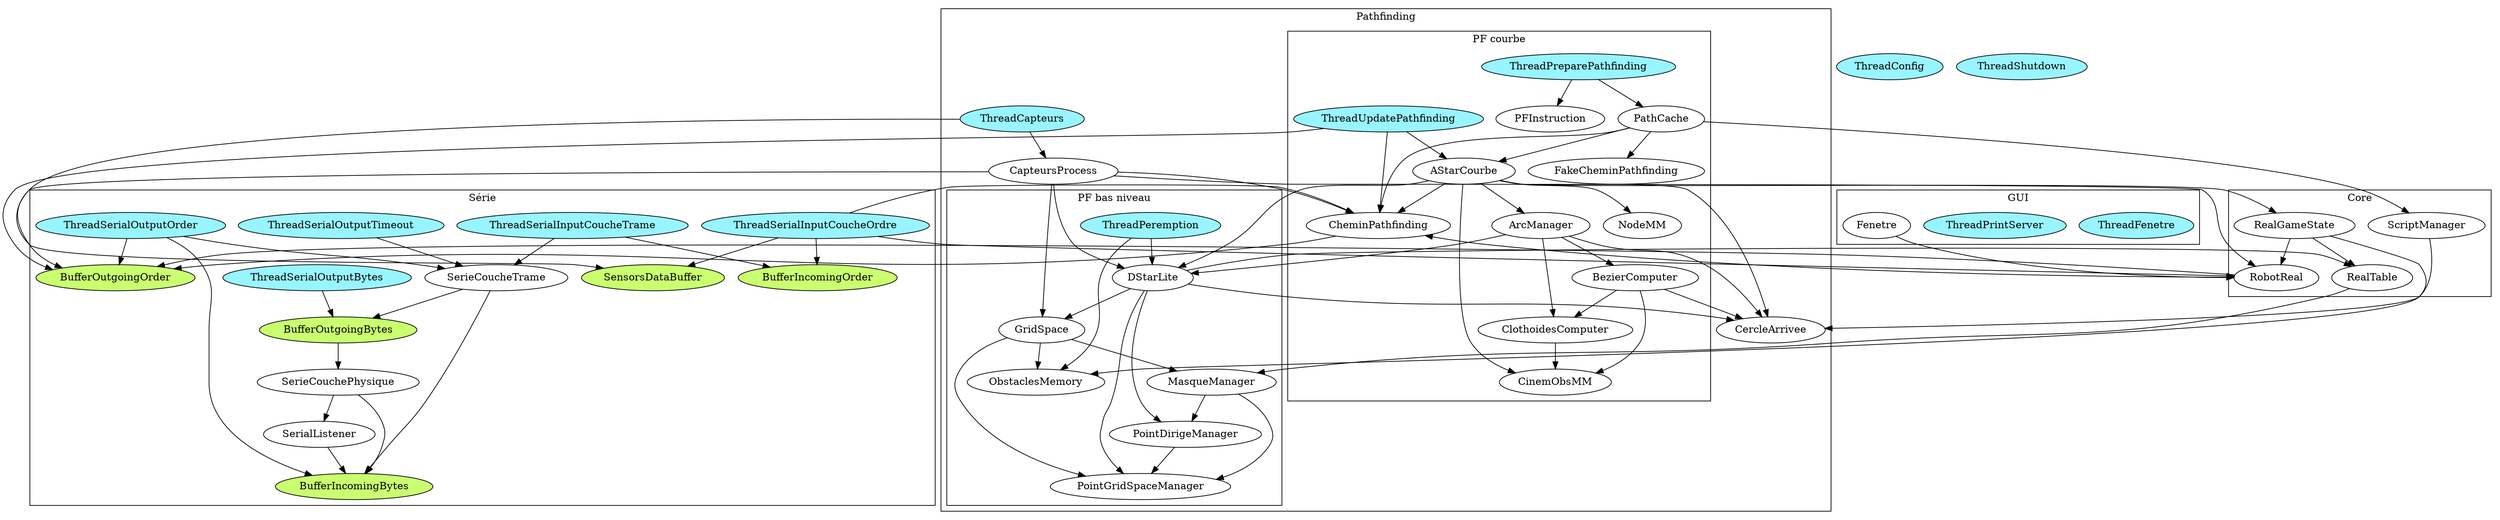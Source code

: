 digraph dependancesJava {

subgraph clusterPF {
label = "Pathfinding";
ThreadCapteurs[style=filled, fillcolor=cadetblue1];
CapteursProcess;
CercleArrivee;
subgraph clusterPFCourbe {
label = "PF courbe";
PathCache;
FakeCheminPathfinding;
ThreadPreparePathfinding[style=filled, fillcolor=cadetblue1];
ClothoidesComputer;
ArcManager;
BezierComputer;
CinemObsMM;
ThreadUpdatePathfinding[style=filled, fillcolor=cadetblue1];
AStarCourbe;
NodeMM;
CheminPathfinding;
PFInstruction;
}

subgraph clusterPFlow {
label = "PF bas niveau";
MasqueManager;
PointDirigeManager;
GridSpace;
DStarLite;
ThreadPeremption[style=filled, fillcolor=cadetblue1];
PointGridSpaceManager;
ObstaclesMemory;
}

}

subgraph clusterSerie {
label = "Série";
ThreadSerialOutputTimeout[style=filled, fillcolor=cadetblue1];
ThreadSerialInputCoucheOrdre[style=filled, fillcolor=cadetblue1];
ThreadSerialInputCoucheTrame[style=filled, fillcolor=cadetblue1];
SerialListener;
ThreadSerialOutputOrder[style=filled, fillcolor=cadetblue1];
BufferIncomingOrder[style=filled, fillcolor=darkolivegreen1];
BufferOutgoingOrder[style=filled, fillcolor=darkolivegreen1];
SerieCouchePhysique;
ThreadSerialOutputBytes[style=filled, fillcolor=cadetblue1];
BufferOutgoingBytes[style=filled, fillcolor=darkolivegreen1];
BufferIncomingBytes[style=filled, fillcolor=darkolivegreen1];
SensorsDataBuffer[style=filled, fillcolor=darkolivegreen1];
SerieCoucheTrame;
}

subgraph clusterCore {
label = "Core";
RealGameState;
RobotReal;
ScriptManager;
RealTable;
}

subgraph clusterGUI {
label = "GUI";
ThreadFenetre[style=filled, fillcolor=cadetblue1];
ThreadPrintServer[style=filled, fillcolor=cadetblue1];
Fenetre;
}

ThreadConfig[style=filled, fillcolor=cadetblue1];
ThreadShutdown[style=filled, fillcolor=cadetblue1];

MasqueManager -> {PointGridSpaceManager PointDirigeManager };
PathCache -> {CheminPathfinding AStarCourbe ScriptManager FakeCheminPathfinding };
ThreadSerialOutputTimeout -> {SerieCoucheTrame };
PointDirigeManager -> {PointGridSpaceManager };
ThreadSerialInputCoucheOrdre -> {CheminPathfinding SensorsDataBuffer BufferIncomingOrder RobotReal };
RealGameState -> {ObstaclesMemory RealTable RobotReal };
ThreadSerialInputCoucheTrame -> {SerieCoucheTrame BufferIncomingOrder };
SerialListener -> {BufferIncomingBytes };
GridSpace -> {PointGridSpaceManager ObstaclesMemory MasqueManager };
RobotReal -> {CheminPathfinding BufferOutgoingOrder };
ThreadPreparePathfinding -> {PathCache PFInstruction };
ThreadSerialOutputOrder -> {SerieCoucheTrame BufferIncomingBytes BufferOutgoingOrder };
DStarLite -> {PointGridSpaceManager RealTable PointDirigeManager CercleArrivee GridSpace };
ClothoidesComputer -> {CinemObsMM };
ThreadCapteurs -> {CapteursProcess SensorsDataBuffer };
ArcManager -> {ClothoidesComputer DStarLite BezierComputer CercleArrivee };
BezierComputer -> {ClothoidesComputer CinemObsMM CercleArrivee };
ScriptManager -> {CercleArrivee };
SerieCouchePhysique -> {SerialListener BufferIncomingBytes };
ThreadUpdatePathfinding -> {CheminPathfinding AStarCourbe BufferOutgoingOrder };
ThreadSerialOutputBytes -> {BufferOutgoingBytes };
CapteursProcess -> {CheminPathfinding DStarLite GridSpace RobotReal BufferOutgoingOrder };
BufferOutgoingBytes -> {SerieCouchePhysique };
Fenetre -> {RobotReal };
AStarCourbe -> {CheminPathfinding DStarLite RealGameState NodeMM CinemObsMM CercleArrivee ArcManager };
CheminPathfinding -> {BufferOutgoingOrder };
ThreadPeremption -> {ObstaclesMemory DStarLite };
RealTable -> {MasqueManager };
SerieCoucheTrame -> {BufferOutgoingBytes BufferIncomingBytes };

}
